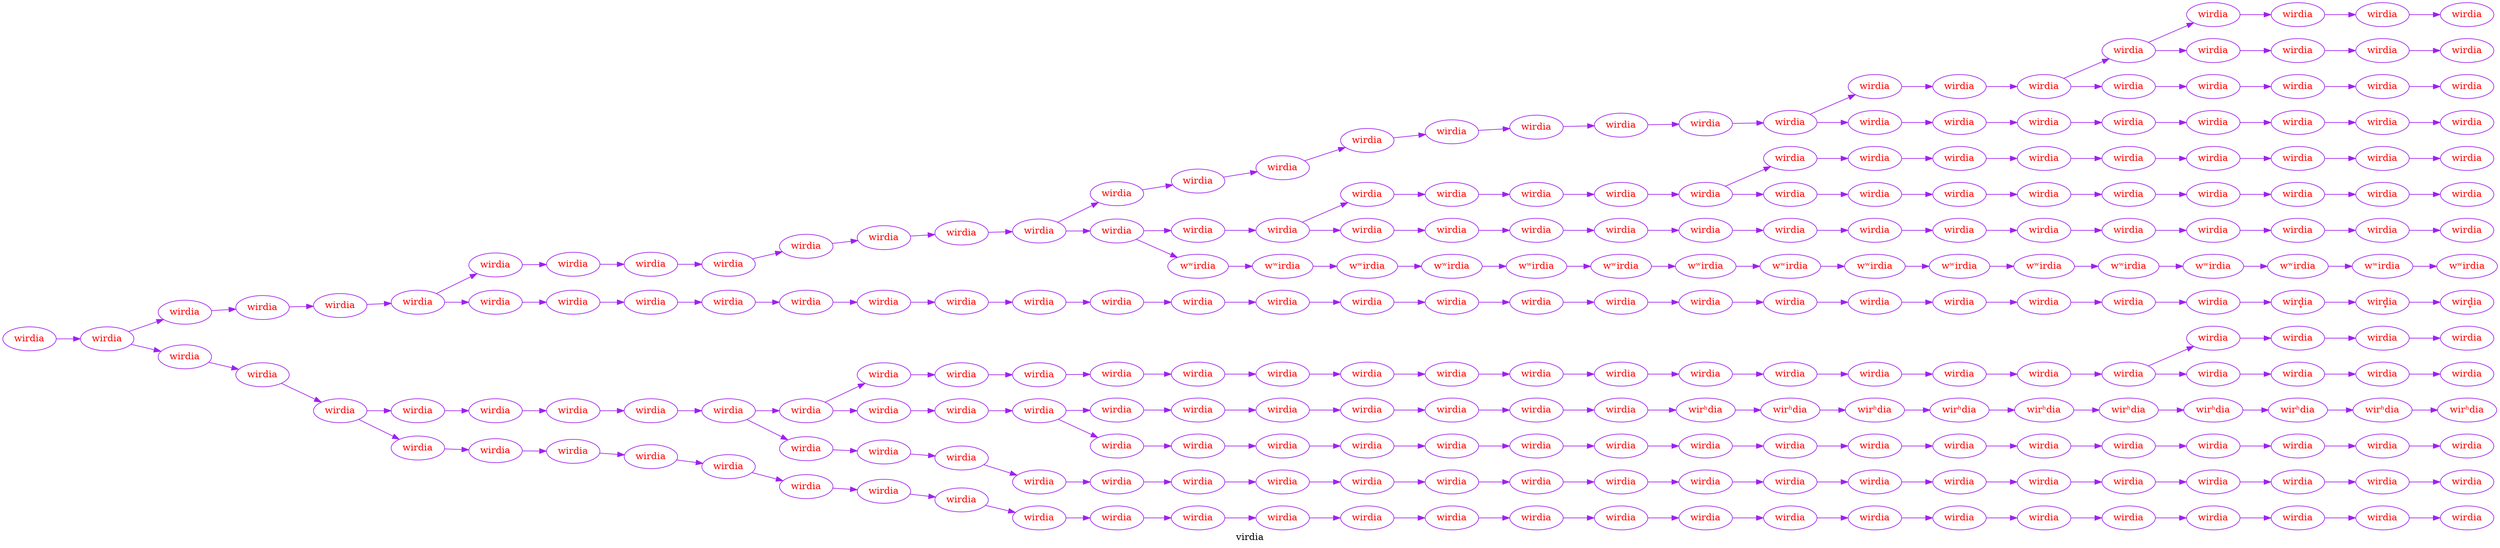 digraph " We display the history of a word" {
 label = "virdia" 
graph[rankdir="LR"];
node [style="filled", fillcolor = "white"];
edge [style="solid", color="purple"];
0 [label="wirdia", fillcolor= white, color="purple",  fontcolor="red"];
1 [label="wirdia", fillcolor= white, color="purple",  fontcolor="red"];
2 [label="wirdia", fillcolor= white, color="purple",  fontcolor="red"];
3 [label="wirdia", fillcolor= white, color="purple",  fontcolor="red"];
4 [label="wirdia", fillcolor= white, color="purple",  fontcolor="red"];
5 [label="wirdia", fillcolor= white, color="purple",  fontcolor="red"];
6 [label="wirdia", fillcolor= white, color="purple",  fontcolor="red"];
7 [label="wirdia", fillcolor= white, color="purple",  fontcolor="red"];
8 [label="wirdia", fillcolor= white, color="purple",  fontcolor="red"];
9 [label="wirdia", fillcolor= white, color="purple",  fontcolor="red"];
10 [label="wirdia", fillcolor= white, color="purple",  fontcolor="red"];
11 [label="wirdia", fillcolor= white, color="purple",  fontcolor="red"];
12 [label="wirdia", fillcolor= white, color="purple",  fontcolor="red"];
13 [label="wirdia", fillcolor= white, color="purple",  fontcolor="red"];
14 [label="wirdia", fillcolor= white, color="purple",  fontcolor="red"];
15 [label="wirdia", fillcolor= white, color="purple",  fontcolor="red"];
16 [label="wirdia", fillcolor= white, color="purple",  fontcolor="red"];
17 [label="wirdia", fillcolor= white, color="purple",  fontcolor="red"];
18 [label="wirdia", fillcolor= white, color="purple",  fontcolor="red"];
19 [label="wirdia", fillcolor= white, color="purple",  fontcolor="red"];
20 [label="wirdia", fillcolor= white, color="purple",  fontcolor="red"];
21 [label="wirdia", fillcolor= white, color="purple",  fontcolor="red"];
22 [label="wirdia", fillcolor= white, color="purple",  fontcolor="red"];
23 [label="wirdia", fillcolor= white, color="purple",  fontcolor="red"];
24 [label="wirdia", fillcolor= white, color="purple",  fontcolor="red"];
25 [label="wirdia", fillcolor= white, color="purple",  fontcolor="red"];
26 [label="wirdia", fillcolor= white, color="purple",  fontcolor="red"];
27 [label="wirdia", fillcolor= white, color="purple",  fontcolor="red"];
28 [label="wirdia", fillcolor= white, color="purple",  fontcolor="red"];
29 [label="wirdia", fillcolor= white, color="purple",  fontcolor="red"];
30 [label="wirdia", fillcolor= white, color="purple",  fontcolor="red"];
31 [label="wirdia", fillcolor= white, color="purple",  fontcolor="red"];
32 [label="wirdia", fillcolor= white, color="purple",  fontcolor="red"];
33 [label="wirdia", fillcolor= white, color="purple",  fontcolor="red"];
34 [label="wirdia", fillcolor= white, color="purple",  fontcolor="red"];
35 [label="wirdia", fillcolor= white, color="purple",  fontcolor="red"];
36 [label="wirdia", fillcolor= white, color="purple",  fontcolor="red"];
37 [label="wirdia", fillcolor= white, color="purple",  fontcolor="red"];
38 [label="wirdia", fillcolor= white, color="purple",  fontcolor="red"];
39 [label="wirdia", fillcolor= white, color="purple",  fontcolor="red"];
40 [label="wirdia", fillcolor= white, color="purple",  fontcolor="red"];
41 [label="wirdia", fillcolor= white, color="purple",  fontcolor="red"];
42 [label="wirdia", fillcolor= white, color="purple",  fontcolor="red"];
43 [label="wirdia", fillcolor= white, color="purple",  fontcolor="red"];
44 [label="wirdia", fillcolor= white, color="purple",  fontcolor="red"];
45 [label="wirdia", fillcolor= white, color="purple",  fontcolor="red"];
46 [label="wirdia", fillcolor= white, color="purple",  fontcolor="red"];
47 [label="wirdia", fillcolor= white, color="purple",  fontcolor="red"];
48 [label="wirdia", fillcolor= white, color="purple",  fontcolor="red"];
49 [label="wirdia", fillcolor= white, color="purple",  fontcolor="red"];
50 [label="wirdia", fillcolor= white, color="purple",  fontcolor="red"];
51 [label="wirdia", fillcolor= white, color="purple",  fontcolor="red"];
52 [label="wirdia", fillcolor= white, color="purple",  fontcolor="red"];
53 [label="wirdia", fillcolor= white, color="purple",  fontcolor="red"];
54 [label="wirdia", fillcolor= white, color="purple",  fontcolor="red"];
55 [label="wirdia", fillcolor= white, color="purple",  fontcolor="red"];
56 [label="wirdia", fillcolor= white, color="purple",  fontcolor="red"];
57 [label="wirdia", fillcolor= white, color="purple",  fontcolor="red"];
58 [label="wirdia", fillcolor= white, color="purple",  fontcolor="red"];
59 [label="wirdia", fillcolor= white, color="purple",  fontcolor="red"];
60 [label="wirdia", fillcolor= white, color="purple",  fontcolor="red"];
61 [label="wirdia", fillcolor= white, color="purple",  fontcolor="red"];
62 [label="wirdia", fillcolor= white, color="purple",  fontcolor="red"];
63 [label="wirdia", fillcolor= white, color="purple",  fontcolor="red"];
64 [label="wirdia", fillcolor= white, color="purple",  fontcolor="red"];
65 [label="wirdia", fillcolor= white, color="purple",  fontcolor="red"];
66 [label="wirdia", fillcolor= white, color="purple",  fontcolor="red"];
67 [label="wirdia", fillcolor= white, color="purple",  fontcolor="red"];
68 [label="wirdia", fillcolor= white, color="purple",  fontcolor="red"];
69 [label="wirdia", fillcolor= white, color="purple",  fontcolor="red"];
70 [label="wirdia", fillcolor= white, color="purple",  fontcolor="red"];
71 [label="wirdia", fillcolor= white, color="purple",  fontcolor="red"];
72 [label="wirdia", fillcolor= white, color="purple",  fontcolor="red"];
73 [label="wirdia", fillcolor= white, color="purple",  fontcolor="red"];
74 [label="wirdia", fillcolor= white, color="purple",  fontcolor="red"];
75 [label="wirdia", fillcolor= white, color="purple",  fontcolor="red"];
76 [label="wirdia", fillcolor= white, color="purple",  fontcolor="red"];
77 [label="wirdia", fillcolor= white, color="purple",  fontcolor="red"];
78 [label="wirdia", fillcolor= white, color="purple",  fontcolor="red"];
79 [label="wirdia", fillcolor= white, color="purple",  fontcolor="red"];
80 [label="wirdia", fillcolor= white, color="purple",  fontcolor="red"];
81 [label="wirdia", fillcolor= white, color="purple",  fontcolor="red"];
82 [label="wirdia", fillcolor= white, color="purple",  fontcolor="red"];
83 [label="wirdia", fillcolor= white, color="purple",  fontcolor="red"];
84 [label="wirdia", fillcolor= white, color="purple",  fontcolor="red"];
85 [label="wirdia", fillcolor= white, color="purple",  fontcolor="red"];
86 [label="wirdia", fillcolor= white, color="purple",  fontcolor="red"];
87 [label="wirdia", fillcolor= white, color="purple",  fontcolor="red"];
88 [label="wʷirdia", fillcolor= white, color="purple",  fontcolor="red"];
89 [label="wʷirdia", fillcolor= white, color="purple",  fontcolor="red"];
90 [label="wʷirdia", fillcolor= white, color="purple",  fontcolor="red"];
91 [label="wʷirdia", fillcolor= white, color="purple",  fontcolor="red"];
92 [label="wʷirdia", fillcolor= white, color="purple",  fontcolor="red"];
93 [label="wʷirdia", fillcolor= white, color="purple",  fontcolor="red"];
94 [label="wʷirdia", fillcolor= white, color="purple",  fontcolor="red"];
95 [label="wʷirdia", fillcolor= white, color="purple",  fontcolor="red"];
96 [label="wʷirdia", fillcolor= white, color="purple",  fontcolor="red"];
97 [label="wʷirdia", fillcolor= white, color="purple",  fontcolor="red"];
98 [label="wʷirdia", fillcolor= white, color="purple",  fontcolor="red"];
99 [label="wʷirdia", fillcolor= white, color="purple",  fontcolor="red"];
100 [label="wʷirdia", fillcolor= white, color="purple",  fontcolor="red"];
101 [label="wʷirdia", fillcolor= white, color="purple",  fontcolor="red"];
102 [label="wʷirdia", fillcolor= white, color="purple",  fontcolor="red"];
103 [label="wʷirdia", fillcolor= white, color="purple",  fontcolor="red"];
104 [label="wirdia", fillcolor= white, color="purple",  fontcolor="red"];
105 [label="wirdia", fillcolor= white, color="purple",  fontcolor="red"];
106 [label="wirdia", fillcolor= white, color="purple",  fontcolor="red"];
107 [label="wirdia", fillcolor= white, color="purple",  fontcolor="red"];
108 [label="wirdia", fillcolor= white, color="purple",  fontcolor="red"];
109 [label="wirdia", fillcolor= white, color="purple",  fontcolor="red"];
110 [label="wirdia", fillcolor= white, color="purple",  fontcolor="red"];
111 [label="wirdia", fillcolor= white, color="purple",  fontcolor="red"];
112 [label="wirdia", fillcolor= white, color="purple",  fontcolor="red"];
113 [label="wirdia", fillcolor= white, color="purple",  fontcolor="red"];
114 [label="wirdia", fillcolor= white, color="purple",  fontcolor="red"];
115 [label="wirdia", fillcolor= white, color="purple",  fontcolor="red"];
116 [label="wirdia", fillcolor= white, color="purple",  fontcolor="red"];
117 [label="wirdia", fillcolor= white, color="purple",  fontcolor="red"];
118 [label="wirdia", fillcolor= white, color="purple",  fontcolor="red"];
119 [label="wirdia", fillcolor= white, color="purple",  fontcolor="red"];
120 [label="wirdia", fillcolor= white, color="purple",  fontcolor="red"];
121 [label="wirdia", fillcolor= white, color="purple",  fontcolor="red"];
122 [label="wirdia", fillcolor= white, color="purple",  fontcolor="red"];
123 [label="wirdia", fillcolor= white, color="purple",  fontcolor="red"];
124 [label="wirdia", fillcolor= white, color="purple",  fontcolor="red"];
125 [label="wirdia", fillcolor= white, color="purple",  fontcolor="red"];
126 [label="wird̟ia", fillcolor= white, color="purple",  fontcolor="red"];
127 [label="wird̟ia", fillcolor= white, color="purple",  fontcolor="red"];
128 [label="wird̟ia", fillcolor= white, color="purple",  fontcolor="red"];
129 [label="wirdia", fillcolor= white, color="purple",  fontcolor="red"];
130 [label="wirdia", fillcolor= white, color="purple",  fontcolor="red"];
131 [label="wirdia", fillcolor= white, color="purple",  fontcolor="red"];
132 [label="wirdia", fillcolor= white, color="purple",  fontcolor="red"];
133 [label="wirdia", fillcolor= white, color="purple",  fontcolor="red"];
134 [label="wirdia", fillcolor= white, color="purple",  fontcolor="red"];
135 [label="wirdia", fillcolor= white, color="purple",  fontcolor="red"];
136 [label="wirdia", fillcolor= white, color="purple",  fontcolor="red"];
137 [label="wirdia", fillcolor= white, color="purple",  fontcolor="red"];
138 [label="wirdia", fillcolor= white, color="purple",  fontcolor="red"];
139 [label="wirdia", fillcolor= white, color="purple",  fontcolor="red"];
140 [label="wirdia", fillcolor= white, color="purple",  fontcolor="red"];
141 [label="wirdia", fillcolor= white, color="purple",  fontcolor="red"];
142 [label="wirdia", fillcolor= white, color="purple",  fontcolor="red"];
143 [label="wirdia", fillcolor= white, color="purple",  fontcolor="red"];
144 [label="wirdia", fillcolor= white, color="purple",  fontcolor="red"];
145 [label="wirdia", fillcolor= white, color="purple",  fontcolor="red"];
146 [label="wirdia", fillcolor= white, color="purple",  fontcolor="red"];
147 [label="wirdia", fillcolor= white, color="purple",  fontcolor="red"];
148 [label="wirdia", fillcolor= white, color="purple",  fontcolor="red"];
149 [label="wirdia", fillcolor= white, color="purple",  fontcolor="red"];
150 [label="wirdia", fillcolor= white, color="purple",  fontcolor="red"];
151 [label="wirdia", fillcolor= white, color="purple",  fontcolor="red"];
152 [label="wirdia", fillcolor= white, color="purple",  fontcolor="red"];
153 [label="wirdia", fillcolor= white, color="purple",  fontcolor="red"];
154 [label="wirdia", fillcolor= white, color="purple",  fontcolor="red"];
155 [label="wirdia", fillcolor= white, color="purple",  fontcolor="red"];
156 [label="wirdia", fillcolor= white, color="purple",  fontcolor="red"];
157 [label="wirdia", fillcolor= white, color="purple",  fontcolor="red"];
158 [label="wirdia", fillcolor= white, color="purple",  fontcolor="red"];
159 [label="wirdia", fillcolor= white, color="purple",  fontcolor="red"];
160 [label="wirdia", fillcolor= white, color="purple",  fontcolor="red"];
161 [label="wirdia", fillcolor= white, color="purple",  fontcolor="red"];
162 [label="wirdia", fillcolor= white, color="purple",  fontcolor="red"];
163 [label="wirdia", fillcolor= white, color="purple",  fontcolor="red"];
164 [label="wirdia", fillcolor= white, color="purple",  fontcolor="red"];
165 [label="wirdia", fillcolor= white, color="purple",  fontcolor="red"];
166 [label="wirdia", fillcolor= white, color="purple",  fontcolor="red"];
167 [label="wirdia", fillcolor= white, color="purple",  fontcolor="red"];
168 [label="wirdia", fillcolor= white, color="purple",  fontcolor="red"];
169 [label="wirdia", fillcolor= white, color="purple",  fontcolor="red"];
170 [label="wirdia", fillcolor= white, color="purple",  fontcolor="red"];
171 [label="wirdia", fillcolor= white, color="purple",  fontcolor="red"];
172 [label="wirʰdia", fillcolor= white, color="purple",  fontcolor="red"];
173 [label="wirʰdia", fillcolor= white, color="purple",  fontcolor="red"];
174 [label="wirʰdia", fillcolor= white, color="purple",  fontcolor="red"];
175 [label="wirʰdia", fillcolor= white, color="purple",  fontcolor="red"];
176 [label="wirʰdia", fillcolor= white, color="purple",  fontcolor="red"];
177 [label="wirʰdia", fillcolor= white, color="purple",  fontcolor="red"];
178 [label="wirʰdia", fillcolor= white, color="purple",  fontcolor="red"];
179 [label="wirʰdia", fillcolor= white, color="purple",  fontcolor="red"];
180 [label="wirʰdia", fillcolor= white, color="purple",  fontcolor="red"];
181 [label="wirʰdia", fillcolor= white, color="purple",  fontcolor="red"];
182 [label="wirdia", fillcolor= white, color="purple",  fontcolor="red"];
183 [label="wirdia", fillcolor= white, color="purple",  fontcolor="red"];
184 [label="wirdia", fillcolor= white, color="purple",  fontcolor="red"];
185 [label="wirdia", fillcolor= white, color="purple",  fontcolor="red"];
186 [label="wirdia", fillcolor= white, color="purple",  fontcolor="red"];
187 [label="wirdia", fillcolor= white, color="purple",  fontcolor="red"];
188 [label="wirdia", fillcolor= white, color="purple",  fontcolor="red"];
189 [label="wirdia", fillcolor= white, color="purple",  fontcolor="red"];
190 [label="wirdia", fillcolor= white, color="purple",  fontcolor="red"];
191 [label="wirdia", fillcolor= white, color="purple",  fontcolor="red"];
192 [label="wirdia", fillcolor= white, color="purple",  fontcolor="red"];
193 [label="wirdia", fillcolor= white, color="purple",  fontcolor="red"];
194 [label="wirdia", fillcolor= white, color="purple",  fontcolor="red"];
195 [label="wirdia", fillcolor= white, color="purple",  fontcolor="red"];
196 [label="wirdia", fillcolor= white, color="purple",  fontcolor="red"];
197 [label="wirdia", fillcolor= white, color="purple",  fontcolor="red"];
198 [label="wirdia", fillcolor= white, color="purple",  fontcolor="red"];
199 [label="wirdia", fillcolor= white, color="purple",  fontcolor="red"];
200 [label="wirdia", fillcolor= white, color="purple",  fontcolor="red"];
201 [label="wirdia", fillcolor= white, color="purple",  fontcolor="red"];
202 [label="wirdia", fillcolor= white, color="purple",  fontcolor="red"];
203 [label="wirdia", fillcolor= white, color="purple",  fontcolor="red"];
204 [label="wirdia", fillcolor= white, color="purple",  fontcolor="red"];
205 [label="wirdia", fillcolor= white, color="purple",  fontcolor="red"];
206 [label="wirdia", fillcolor= white, color="purple",  fontcolor="red"];
207 [label="wirdia", fillcolor= white, color="purple",  fontcolor="red"];
208 [label="wirdia", fillcolor= white, color="purple",  fontcolor="red"];
209 [label="wirdia", fillcolor= white, color="purple",  fontcolor="red"];
210 [label="wirdia", fillcolor= white, color="purple",  fontcolor="red"];
211 [label="wirdia", fillcolor= white, color="purple",  fontcolor="red"];
212 [label="wirdia", fillcolor= white, color="purple",  fontcolor="red"];
213 [label="wirdia", fillcolor= white, color="purple",  fontcolor="red"];
214 [label="wirdia", fillcolor= white, color="purple",  fontcolor="red"];
215 [label="wirdia", fillcolor= white, color="purple",  fontcolor="red"];
216 [label="wirdia", fillcolor= white, color="purple",  fontcolor="red"];
217 [label="wirdia", fillcolor= white, color="purple",  fontcolor="red"];
218 [label="wirdia", fillcolor= white, color="purple",  fontcolor="red"];
219 [label="wirdia", fillcolor= white, color="purple",  fontcolor="red"];
220 [label="wirdia", fillcolor= white, color="purple",  fontcolor="red"];
221 [label="wirdia", fillcolor= white, color="purple",  fontcolor="red"];
222 [label="wirdia", fillcolor= white, color="purple",  fontcolor="red"];
223 [label="wirdia", fillcolor= white, color="purple",  fontcolor="red"];
224 [label="wirdia", fillcolor= white, color="purple",  fontcolor="red"];
225 [label="wirdia", fillcolor= white, color="purple",  fontcolor="red"];
226 [label="wirdia", fillcolor= white, color="purple",  fontcolor="red"];
227 [label="wirdia", fillcolor= white, color="purple",  fontcolor="red"];
228 [label="wirdia", fillcolor= white, color="purple",  fontcolor="red"];
229 [label="wirdia", fillcolor= white, color="purple",  fontcolor="red"];
230 [label="wirdia", fillcolor= white, color="purple",  fontcolor="red"];
231 [label="wirdia", fillcolor= white, color="purple",  fontcolor="red"];
232 [label="wirdia", fillcolor= white, color="purple",  fontcolor="red"];
233 [label="wirdia", fillcolor= white, color="purple",  fontcolor="red"];
234 [label="wirdia", fillcolor= white, color="purple",  fontcolor="red"];
235 [label="wirdia", fillcolor= white, color="purple",  fontcolor="red"];
236 [label="wirdia", fillcolor= white, color="purple",  fontcolor="red"];
237 [label="wirdia", fillcolor= white, color="purple",  fontcolor="red"];
238 [label="wirdia", fillcolor= white, color="purple",  fontcolor="red"];
239 [label="wirdia", fillcolor= white, color="purple",  fontcolor="red"];
240 [label="wirdia", fillcolor= white, color="purple",  fontcolor="red"];
241 [label="wirdia", fillcolor= white, color="purple",  fontcolor="red"];
242 [label="wirdia", fillcolor= white, color="purple",  fontcolor="red"];
243 [label="wirdia", fillcolor= white, color="purple",  fontcolor="red"];
244 [label="wirdia", fillcolor= white, color="purple",  fontcolor="red"];
245 [label="wirdia", fillcolor= white, color="purple",  fontcolor="red"];
0 -> 1;
1 -> 2;
1 -> 129;
2 -> 3;
3 -> 4;
4 -> 5;
5 -> 6;
5 -> 104;
6 -> 7;
7 -> 8;
8 -> 9;
9 -> 10;
10 -> 11;
11 -> 12;
12 -> 13;
13 -> 14;
13 -> 48;
14 -> 15;
15 -> 16;
16 -> 17;
17 -> 18;
18 -> 19;
19 -> 20;
20 -> 21;
21 -> 22;
22 -> 23;
22 -> 40;
23 -> 24;
24 -> 25;
25 -> 26;
25 -> 35;
26 -> 27;
26 -> 31;
27 -> 28;
28 -> 29;
29 -> 30;
31 -> 32;
32 -> 33;
33 -> 34;
35 -> 36;
36 -> 37;
37 -> 38;
38 -> 39;
40 -> 41;
41 -> 42;
42 -> 43;
43 -> 44;
44 -> 45;
45 -> 46;
46 -> 47;
48 -> 49;
48 -> 88;
49 -> 50;
50 -> 51;
50 -> 74;
51 -> 52;
52 -> 53;
53 -> 54;
54 -> 55;
55 -> 56;
55 -> 65;
56 -> 57;
57 -> 58;
58 -> 59;
59 -> 60;
60 -> 61;
61 -> 62;
62 -> 63;
63 -> 64;
65 -> 66;
66 -> 67;
67 -> 68;
68 -> 69;
69 -> 70;
70 -> 71;
71 -> 72;
72 -> 73;
74 -> 75;
75 -> 76;
76 -> 77;
77 -> 78;
78 -> 79;
79 -> 80;
80 -> 81;
81 -> 82;
82 -> 83;
83 -> 84;
84 -> 85;
85 -> 86;
86 -> 87;
88 -> 89;
89 -> 90;
90 -> 91;
91 -> 92;
92 -> 93;
93 -> 94;
94 -> 95;
95 -> 96;
96 -> 97;
97 -> 98;
98 -> 99;
99 -> 100;
100 -> 101;
101 -> 102;
102 -> 103;
104 -> 105;
105 -> 106;
106 -> 107;
107 -> 108;
108 -> 109;
109 -> 110;
110 -> 111;
111 -> 112;
112 -> 113;
113 -> 114;
114 -> 115;
115 -> 116;
116 -> 117;
117 -> 118;
118 -> 119;
119 -> 120;
120 -> 121;
121 -> 122;
122 -> 123;
123 -> 124;
124 -> 125;
125 -> 126;
126 -> 127;
127 -> 128;
129 -> 130;
130 -> 131;
131 -> 132;
131 -> 220;
132 -> 133;
133 -> 134;
134 -> 135;
135 -> 136;
136 -> 137;
136 -> 199;
137 -> 138;
137 -> 162;
138 -> 139;
139 -> 140;
140 -> 141;
141 -> 142;
142 -> 143;
143 -> 144;
144 -> 145;
145 -> 146;
146 -> 147;
147 -> 148;
148 -> 149;
149 -> 150;
150 -> 151;
151 -> 152;
152 -> 153;
153 -> 154;
153 -> 158;
154 -> 155;
155 -> 156;
156 -> 157;
158 -> 159;
159 -> 160;
160 -> 161;
162 -> 163;
163 -> 164;
164 -> 165;
164 -> 182;
165 -> 166;
166 -> 167;
167 -> 168;
168 -> 169;
169 -> 170;
170 -> 171;
171 -> 172;
172 -> 173;
173 -> 174;
174 -> 175;
175 -> 176;
176 -> 177;
177 -> 178;
178 -> 179;
179 -> 180;
180 -> 181;
182 -> 183;
183 -> 184;
184 -> 185;
185 -> 186;
186 -> 187;
187 -> 188;
188 -> 189;
189 -> 190;
190 -> 191;
191 -> 192;
192 -> 193;
193 -> 194;
194 -> 195;
195 -> 196;
196 -> 197;
197 -> 198;
199 -> 200;
200 -> 201;
201 -> 202;
202 -> 203;
203 -> 204;
204 -> 205;
205 -> 206;
206 -> 207;
207 -> 208;
208 -> 209;
209 -> 210;
210 -> 211;
211 -> 212;
212 -> 213;
213 -> 214;
214 -> 215;
215 -> 216;
216 -> 217;
217 -> 218;
218 -> 219;
220 -> 221;
221 -> 222;
222 -> 223;
223 -> 224;
224 -> 225;
225 -> 226;
226 -> 227;
227 -> 228;
228 -> 229;
229 -> 230;
230 -> 231;
231 -> 232;
232 -> 233;
233 -> 234;
234 -> 235;
235 -> 236;
236 -> 237;
237 -> 238;
238 -> 239;
239 -> 240;
240 -> 241;
241 -> 242;
242 -> 243;
243 -> 244;
244 -> 245;
}